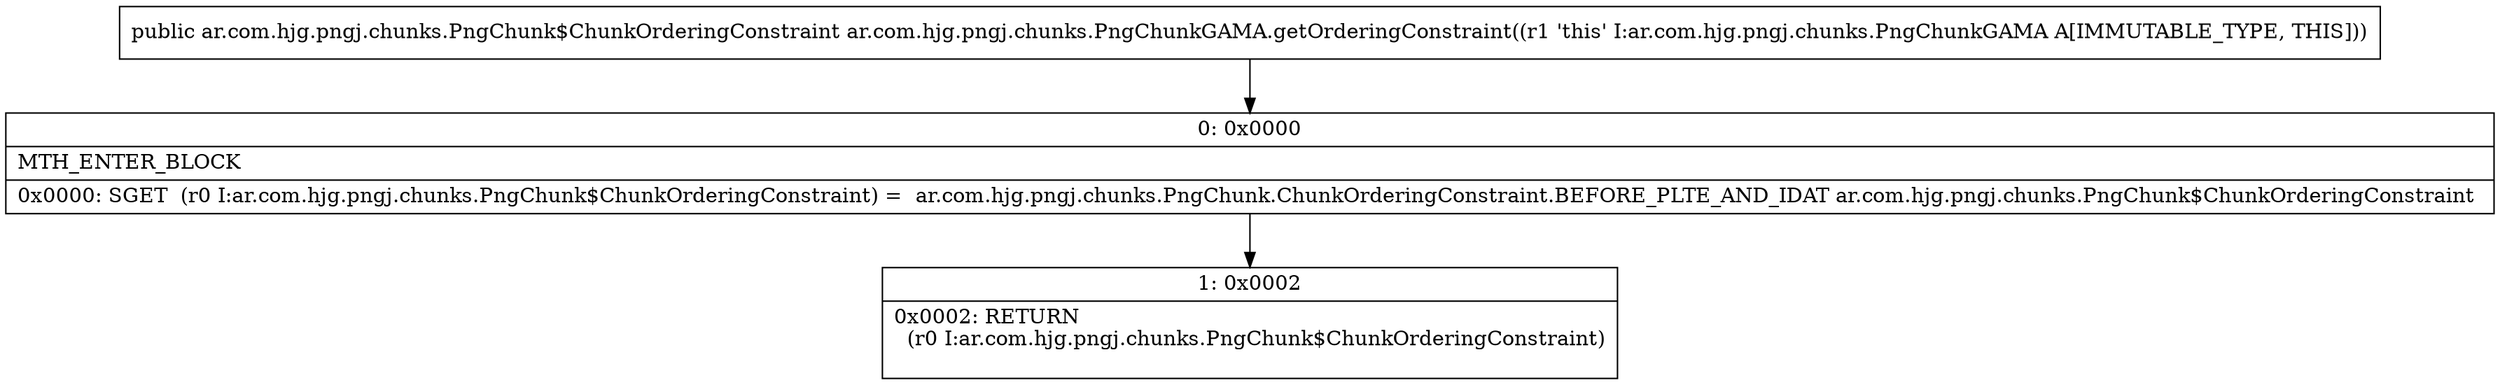 digraph "CFG forar.com.hjg.pngj.chunks.PngChunkGAMA.getOrderingConstraint()Lar\/com\/hjg\/pngj\/chunks\/PngChunk$ChunkOrderingConstraint;" {
Node_0 [shape=record,label="{0\:\ 0x0000|MTH_ENTER_BLOCK\l|0x0000: SGET  (r0 I:ar.com.hjg.pngj.chunks.PngChunk$ChunkOrderingConstraint) =  ar.com.hjg.pngj.chunks.PngChunk.ChunkOrderingConstraint.BEFORE_PLTE_AND_IDAT ar.com.hjg.pngj.chunks.PngChunk$ChunkOrderingConstraint \l}"];
Node_1 [shape=record,label="{1\:\ 0x0002|0x0002: RETURN  \l  (r0 I:ar.com.hjg.pngj.chunks.PngChunk$ChunkOrderingConstraint)\l \l}"];
MethodNode[shape=record,label="{public ar.com.hjg.pngj.chunks.PngChunk$ChunkOrderingConstraint ar.com.hjg.pngj.chunks.PngChunkGAMA.getOrderingConstraint((r1 'this' I:ar.com.hjg.pngj.chunks.PngChunkGAMA A[IMMUTABLE_TYPE, THIS])) }"];
MethodNode -> Node_0;
Node_0 -> Node_1;
}

